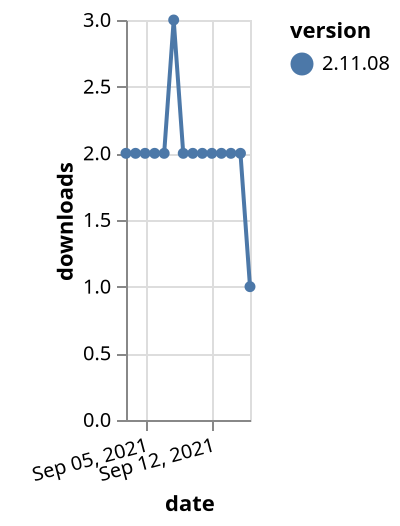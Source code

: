 {"$schema": "https://vega.github.io/schema/vega-lite/v5.json", "description": "A simple bar chart with embedded data.", "data": {"values": [{"date": "2021-09-03", "total": 2686, "delta": 2, "version": "2.11.08"}, {"date": "2021-09-04", "total": 2688, "delta": 2, "version": "2.11.08"}, {"date": "2021-09-05", "total": 2690, "delta": 2, "version": "2.11.08"}, {"date": "2021-09-06", "total": 2692, "delta": 2, "version": "2.11.08"}, {"date": "2021-09-07", "total": 2694, "delta": 2, "version": "2.11.08"}, {"date": "2021-09-08", "total": 2697, "delta": 3, "version": "2.11.08"}, {"date": "2021-09-09", "total": 2699, "delta": 2, "version": "2.11.08"}, {"date": "2021-09-10", "total": 2701, "delta": 2, "version": "2.11.08"}, {"date": "2021-09-11", "total": 2703, "delta": 2, "version": "2.11.08"}, {"date": "2021-09-12", "total": 2705, "delta": 2, "version": "2.11.08"}, {"date": "2021-09-13", "total": 2707, "delta": 2, "version": "2.11.08"}, {"date": "2021-09-14", "total": 2709, "delta": 2, "version": "2.11.08"}, {"date": "2021-09-15", "total": 2711, "delta": 2, "version": "2.11.08"}, {"date": "2021-09-16", "total": 2712, "delta": 1, "version": "2.11.08"}]}, "width": "container", "mark": {"type": "line", "point": {"filled": true}}, "encoding": {"x": {"field": "date", "type": "temporal", "timeUnit": "yearmonthdate", "title": "date", "axis": {"labelAngle": -15}}, "y": {"field": "delta", "type": "quantitative", "title": "downloads"}, "color": {"field": "version", "type": "nominal"}, "tooltip": {"field": "delta"}}}